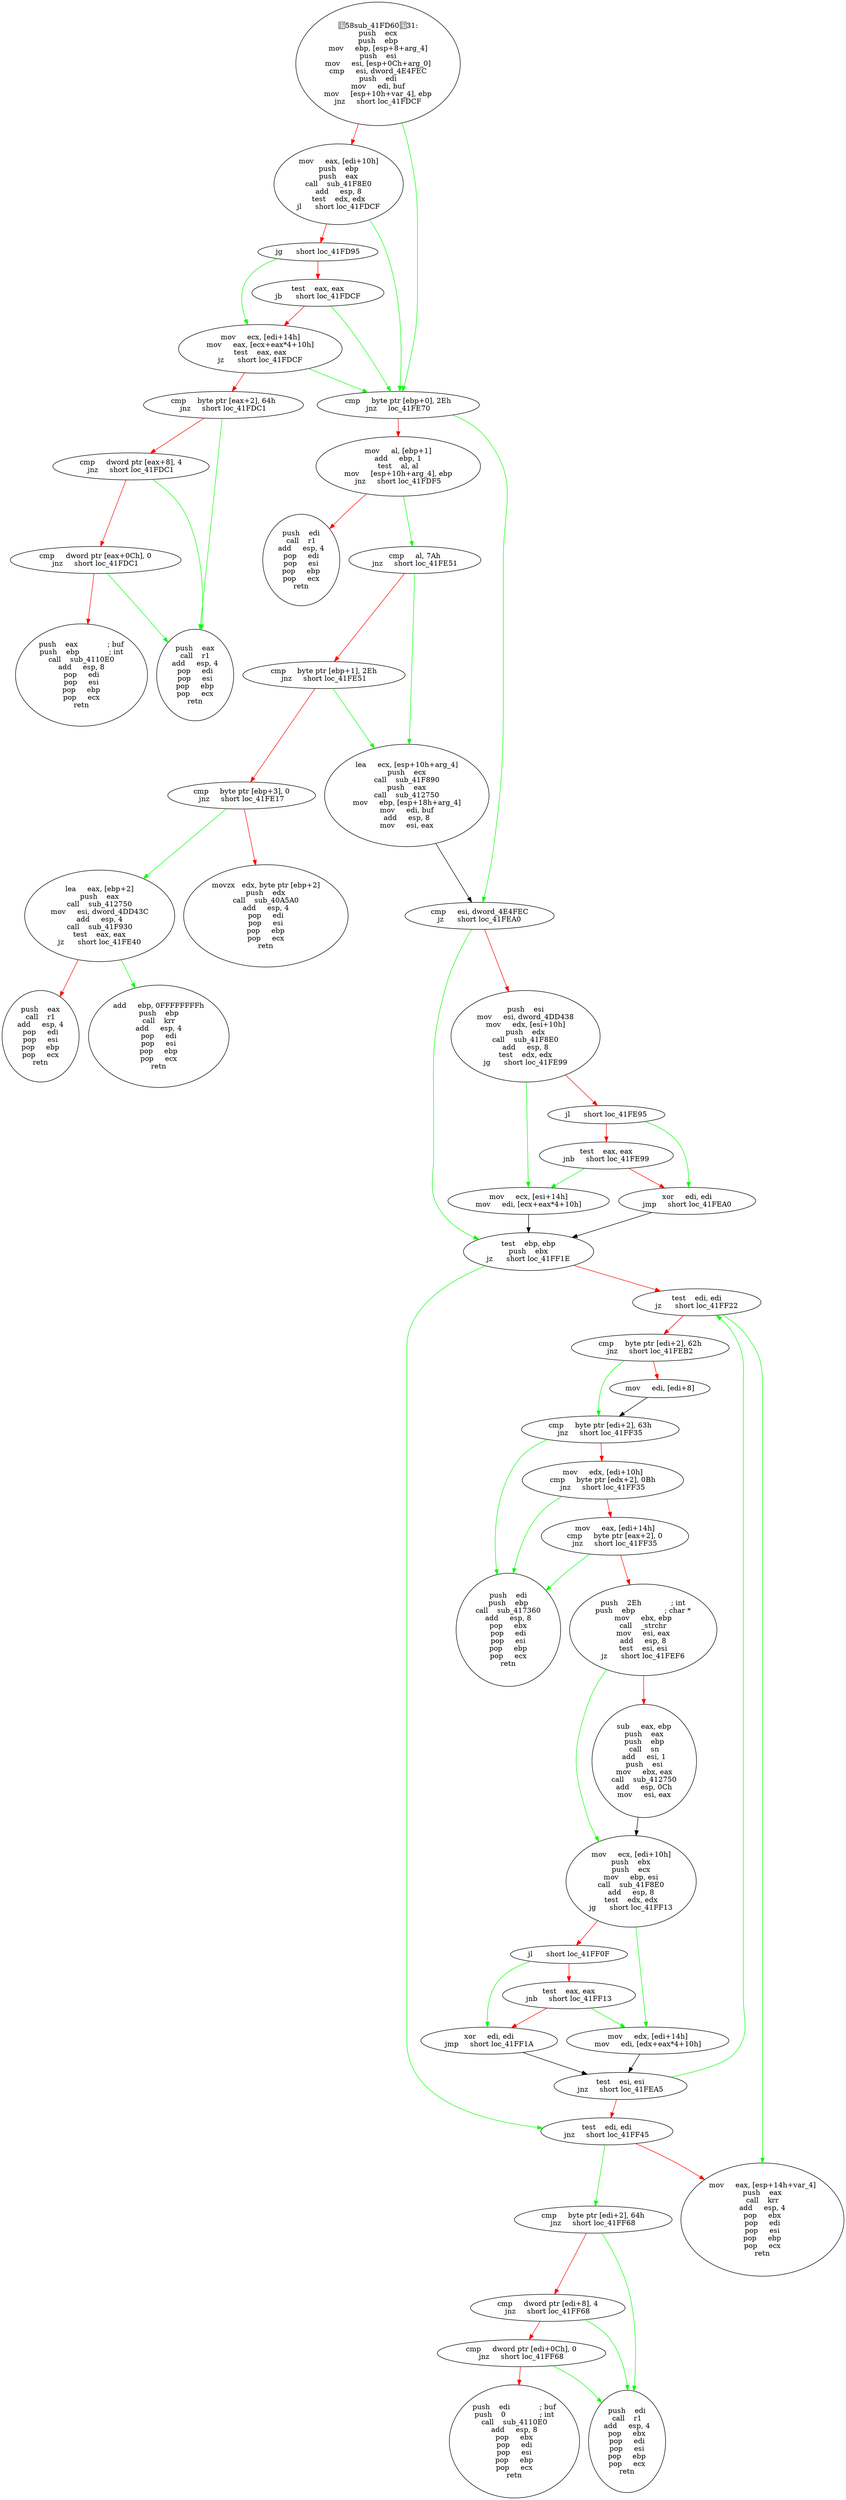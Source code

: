 digraph G{
Node0 [label = "58sub_41FD6031:
push    ecx
push    ebp
mov     ebp, [esp+8+arg_4]
push    esi
mov     esi, [esp+0Ch+arg_0]
cmp     esi, dword_4E4FEC
push    edi
mov     edi, buf
mov     [esp+10h+var_4], ebp
jnz     short loc_41FDCF"]
Node1 [label = "mov     eax, [edi+10h]
push    ebp
push    eax
call    sub_41F8E0
add     esp, 8
test    edx, edx
jl      short loc_41FDCF"]
Node2 [label = "jg      short loc_41FD95"]
Node3 [label = "test    eax, eax
jb      short loc_41FDCF"]
Node4 [label = "mov     ecx, [edi+14h]
mov     eax, [ecx+eax*4+10h]
test    eax, eax
jz      short loc_41FDCF"]
Node5 [label = "cmp     byte ptr [eax+2], 64h
jnz     short loc_41FDC1"]
Node6 [label = "cmp     dword ptr [eax+8], 4
jnz     short loc_41FDC1"]
Node7 [label = "cmp     dword ptr [eax+0Ch], 0
jnz     short loc_41FDC1"]
Node8 [label = "push    eax             ; buf
push    ebp             ; int
call    sub_4110E0
add     esp, 8
pop     edi
pop     esi
pop     ebp
pop     ecx
retn"]
Node9 [label = "push    eax
call    r1
add     esp, 4
pop     edi
pop     esi
pop     ebp
pop     ecx
retn"]
Node10 [label = "cmp     byte ptr [ebp+0], 2Eh
jnz     loc_41FE70"]
Node11 [label = "mov     al, [ebp+1]
add     ebp, 1
test    al, al
mov     [esp+10h+arg_4], ebp
jnz     short loc_41FDF5"]
Node12 [label = "push    edi
call    r1
add     esp, 4
pop     edi
pop     esi
pop     ebp
pop     ecx
retn"]
Node13 [label = "cmp     al, 7Ah
jnz     short loc_41FE51"]
Node14 [label = "cmp     byte ptr [ebp+1], 2Eh
jnz     short loc_41FE51"]
Node15 [label = "cmp     byte ptr [ebp+3], 0
jnz     short loc_41FE17"]
Node16 [label = "movzx   edx, byte ptr [ebp+2]
push    edx
call    sub_40A5A0
add     esp, 4
pop     edi
pop     esi
pop     ebp
pop     ecx
retn"]
Node17 [label = "lea     eax, [ebp+2]
push    eax
call    sub_412750
mov     esi, dword_4DD43C
add     esp, 4
call    sub_41F930
test    eax, eax
jz      short loc_41FE40"]
Node18 [label = "push    eax
call    r1
add     esp, 4
pop     edi
pop     esi
pop     ebp
pop     ecx
retn"]
Node19 [label = "add     ebp, 0FFFFFFFFh
push    ebp
call    krr
add     esp, 4
pop     edi
pop     esi
pop     ebp
pop     ecx
retn"]
Node20 [label = "lea     ecx, [esp+10h+arg_4]
push    ecx
call    sub_41F890
push    eax
call    sub_412750
mov     ebp, [esp+18h+arg_4]
mov     edi, buf
add     esp, 8
mov     esi, eax"]
Node21 [label = "cmp     esi, dword_4E4FEC
jz      short loc_41FEA0"]
Node22 [label = "push    esi
mov     esi, dword_4DD438
mov     edx, [esi+10h]
push    edx
call    sub_41F8E0
add     esp, 8
test    edx, edx
jg      short loc_41FE99"]
Node23 [label = "jl      short loc_41FE95"]
Node24 [label = "test    eax, eax
jnb     short loc_41FE99"]
Node25 [label = "xor     edi, edi
jmp     short loc_41FEA0"]
Node26 [label = "mov     ecx, [esi+14h]
mov     edi, [ecx+eax*4+10h]"]
Node27 [label = "test    ebp, ebp
push    ebx
jz      short loc_41FF1E"]
Node28 [label = "test    edi, edi
jz      short loc_41FF22"]
Node29 [label = "cmp     byte ptr [edi+2], 62h
jnz     short loc_41FEB2"]
Node30 [label = "mov     edi, [edi+8]"]
Node31 [label = "cmp     byte ptr [edi+2], 63h
jnz     short loc_41FF35"]
Node32 [label = "mov     edx, [edi+10h]
cmp     byte ptr [edx+2], 0Bh
jnz     short loc_41FF35"]
Node33 [label = "mov     eax, [edi+14h]
cmp     byte ptr [eax+2], 0
jnz     short loc_41FF35"]
Node34 [label = "push    2Eh             ; int
push    ebp             ; char *
mov     ebx, ebp
call    _strchr
mov     esi, eax
add     esp, 8
test    esi, esi
jz      short loc_41FEF6"]
Node35 [label = "sub     eax, ebp
push    eax
push    ebp
call    sn
add     esi, 1
push    esi
mov     ebx, eax
call    sub_412750
add     esp, 0Ch
mov     esi, eax"]
Node36 [label = "mov     ecx, [edi+10h]
push    ebx
push    ecx
mov     ebp, esi
call    sub_41F8E0
add     esp, 8
test    edx, edx
jg      short loc_41FF13"]
Node37 [label = "jl      short loc_41FF0F"]
Node38 [label = "test    eax, eax
jnb     short loc_41FF13"]
Node39 [label = "xor     edi, edi
jmp     short loc_41FF1A"]
Node40 [label = "mov     edx, [edi+14h]
mov     edi, [edx+eax*4+10h]"]
Node41 [label = "test    esi, esi
jnz     short loc_41FEA5"]
Node42 [label = "test    edi, edi
jnz     short loc_41FF45"]
Node43 [label = "mov     eax, [esp+14h+var_4]
push    eax
call    krr
add     esp, 4
pop     ebx
pop     edi
pop     esi
pop     ebp
pop     ecx
retn"]
Node44 [label = "push    edi
push    ebp
call    sub_417360
add     esp, 8
pop     ebx
pop     edi
pop     esi
pop     ebp
pop     ecx
retn"]
Node45 [label = "cmp     byte ptr [edi+2], 64h
jnz     short loc_41FF68"]
Node46 [label = "cmp     dword ptr [edi+8], 4
jnz     short loc_41FF68"]
Node47 [label = "cmp     dword ptr [edi+0Ch], 0
jnz     short loc_41FF68"]
Node48 [label = "push    edi             ; buf
push    0               ; int
call    sub_4110E0
add     esp, 8
pop     ebx
pop     edi
pop     esi
pop     ebp
pop     ecx
retn"]
Node49 [label = "push    edi
call    r1
add     esp, 4
pop     ebx
pop     edi
pop     esi
pop     ebp
pop     ecx
retn"]
Node0 -> Node1 [color = "red"]
Node0 -> Node10 [color = "green"]
Node1 -> Node2 [color = "red"]
Node1 -> Node10 [color = "green"]
Node2 -> Node3 [color = "red"]
Node2 -> Node4 [color = "green"]
Node3 -> Node4 [color = "red"]
Node3 -> Node10 [color = "green"]
Node4 -> Node5 [color = "red"]
Node4 -> Node10 [color = "green"]
Node5 -> Node6 [color = "red"]
Node5 -> Node9 [color = "green"]
Node6 -> Node7 [color = "red"]
Node6 -> Node9 [color = "green"]
Node7 -> Node8 [color = "red"]
Node7 -> Node9 [color = "green"]
Node10 -> Node11 [color = "red"]
Node10 -> Node21 [color = "green"]
Node11 -> Node12 [color = "red"]
Node11 -> Node13 [color = "green"]
Node13 -> Node14 [color = "red"]
Node13 -> Node20 [color = "green"]
Node14 -> Node15 [color = "red"]
Node14 -> Node20 [color = "green"]
Node15 -> Node16 [color = "red"]
Node15 -> Node17 [color = "green"]
Node17 -> Node18 [color = "red"]
Node17 -> Node19 [color = "green"]
Node20 -> Node21 [color = "black"]
Node21 -> Node22 [color = "red"]
Node21 -> Node27 [color = "green"]
Node22 -> Node23 [color = "red"]
Node22 -> Node26 [color = "green"]
Node23 -> Node24 [color = "red"]
Node23 -> Node25 [color = "green"]
Node24 -> Node25 [color = "red"]
Node24 -> Node26 [color = "green"]
Node25 -> Node27 [color = "black"]
Node26 -> Node27 [color = "black"]
Node27 -> Node28 [color = "red"]
Node27 -> Node42 [color = "green"]
Node28 -> Node29 [color = "red"]
Node28 -> Node43 [color = "green"]
Node29 -> Node30 [color = "red"]
Node29 -> Node31 [color = "green"]
Node30 -> Node31 [color = "black"]
Node31 -> Node32 [color = "red"]
Node31 -> Node44 [color = "green"]
Node32 -> Node33 [color = "red"]
Node32 -> Node44 [color = "green"]
Node33 -> Node34 [color = "red"]
Node33 -> Node44 [color = "green"]
Node34 -> Node35 [color = "red"]
Node34 -> Node36 [color = "green"]
Node35 -> Node36 [color = "black"]
Node36 -> Node37 [color = "red"]
Node36 -> Node40 [color = "green"]
Node37 -> Node38 [color = "red"]
Node37 -> Node39 [color = "green"]
Node38 -> Node39 [color = "red"]
Node38 -> Node40 [color = "green"]
Node39 -> Node41 [color = "black"]
Node40 -> Node41 [color = "black"]
Node41 -> Node28 [color = "green"]
Node41 -> Node42 [color = "red"]
Node42 -> Node43 [color = "red"]
Node42 -> Node45 [color = "green"]
Node45 -> Node46 [color = "red"]
Node45 -> Node49 [color = "green"]
Node46 -> Node47 [color = "red"]
Node46 -> Node49 [color = "green"]
Node47 -> Node48 [color = "red"]
Node47 -> Node49 [color = "green"]
}